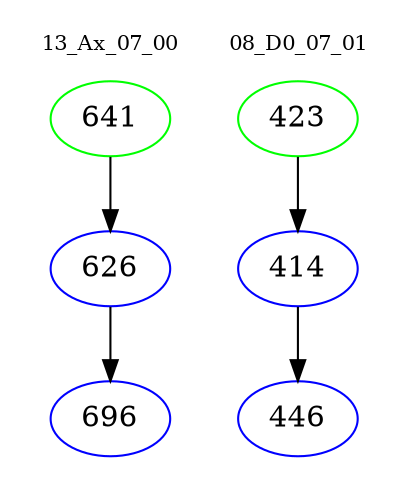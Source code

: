 digraph{
subgraph cluster_0 {
color = white
label = "13_Ax_07_00";
fontsize=10;
T0_641 [label="641", color="green"]
T0_641 -> T0_626 [color="black"]
T0_626 [label="626", color="blue"]
T0_626 -> T0_696 [color="black"]
T0_696 [label="696", color="blue"]
}
subgraph cluster_1 {
color = white
label = "08_D0_07_01";
fontsize=10;
T1_423 [label="423", color="green"]
T1_423 -> T1_414 [color="black"]
T1_414 [label="414", color="blue"]
T1_414 -> T1_446 [color="black"]
T1_446 [label="446", color="blue"]
}
}
